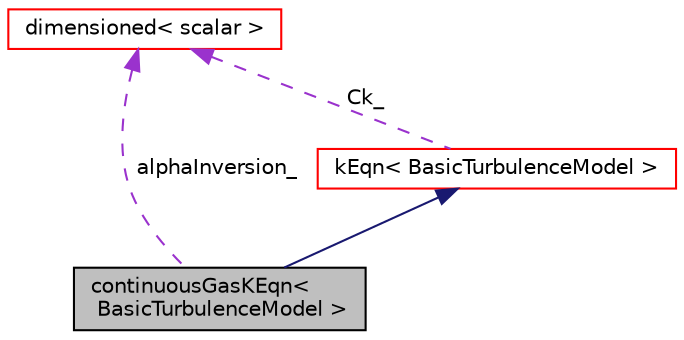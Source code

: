 digraph "continuousGasKEqn&lt; BasicTurbulenceModel &gt;"
{
  bgcolor="transparent";
  edge [fontname="Helvetica",fontsize="10",labelfontname="Helvetica",labelfontsize="10"];
  node [fontname="Helvetica",fontsize="10",shape=record];
  Node1 [label="continuousGasKEqn\<\l BasicTurbulenceModel \>",height=0.2,width=0.4,color="black", fillcolor="grey75", style="filled", fontcolor="black"];
  Node2 -> Node1 [dir="back",color="midnightblue",fontsize="10",style="solid",fontname="Helvetica"];
  Node2 [label="kEqn\< BasicTurbulenceModel \>",height=0.2,width=0.4,color="red",URL="$a01256.html",tooltip="One equation eddy-viscosity model. "];
  Node3 -> Node2 [dir="back",color="darkorchid3",fontsize="10",style="dashed",label=" Ck_" ,fontname="Helvetica"];
  Node3 [label="dimensioned\< scalar \>",height=0.2,width=0.4,color="red",URL="$a00540.html"];
  Node3 -> Node1 [dir="back",color="darkorchid3",fontsize="10",style="dashed",label=" alphaInversion_" ,fontname="Helvetica"];
}
